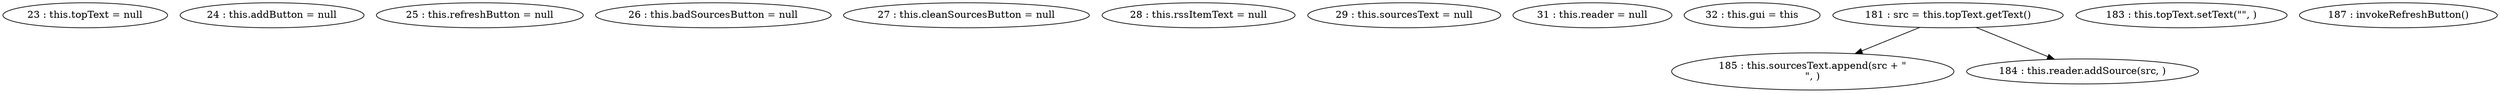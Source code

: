 digraph G {
"23 : this.topText = null"
"24 : this.addButton = null"
"25 : this.refreshButton = null"
"26 : this.badSourcesButton = null"
"27 : this.cleanSourcesButton = null"
"28 : this.rssItemText = null"
"29 : this.sourcesText = null"
"31 : this.reader = null"
"32 : this.gui = this"
"181 : src = this.topText.getText()"
"181 : src = this.topText.getText()" -> "185 : this.sourcesText.append(src + \"\n\", )"
"181 : src = this.topText.getText()" -> "184 : this.reader.addSource(src, )"
"183 : this.topText.setText(\"\", )"
"184 : this.reader.addSource(src, )"
"185 : this.sourcesText.append(src + \"\n\", )"
"187 : invokeRefreshButton()"
}
